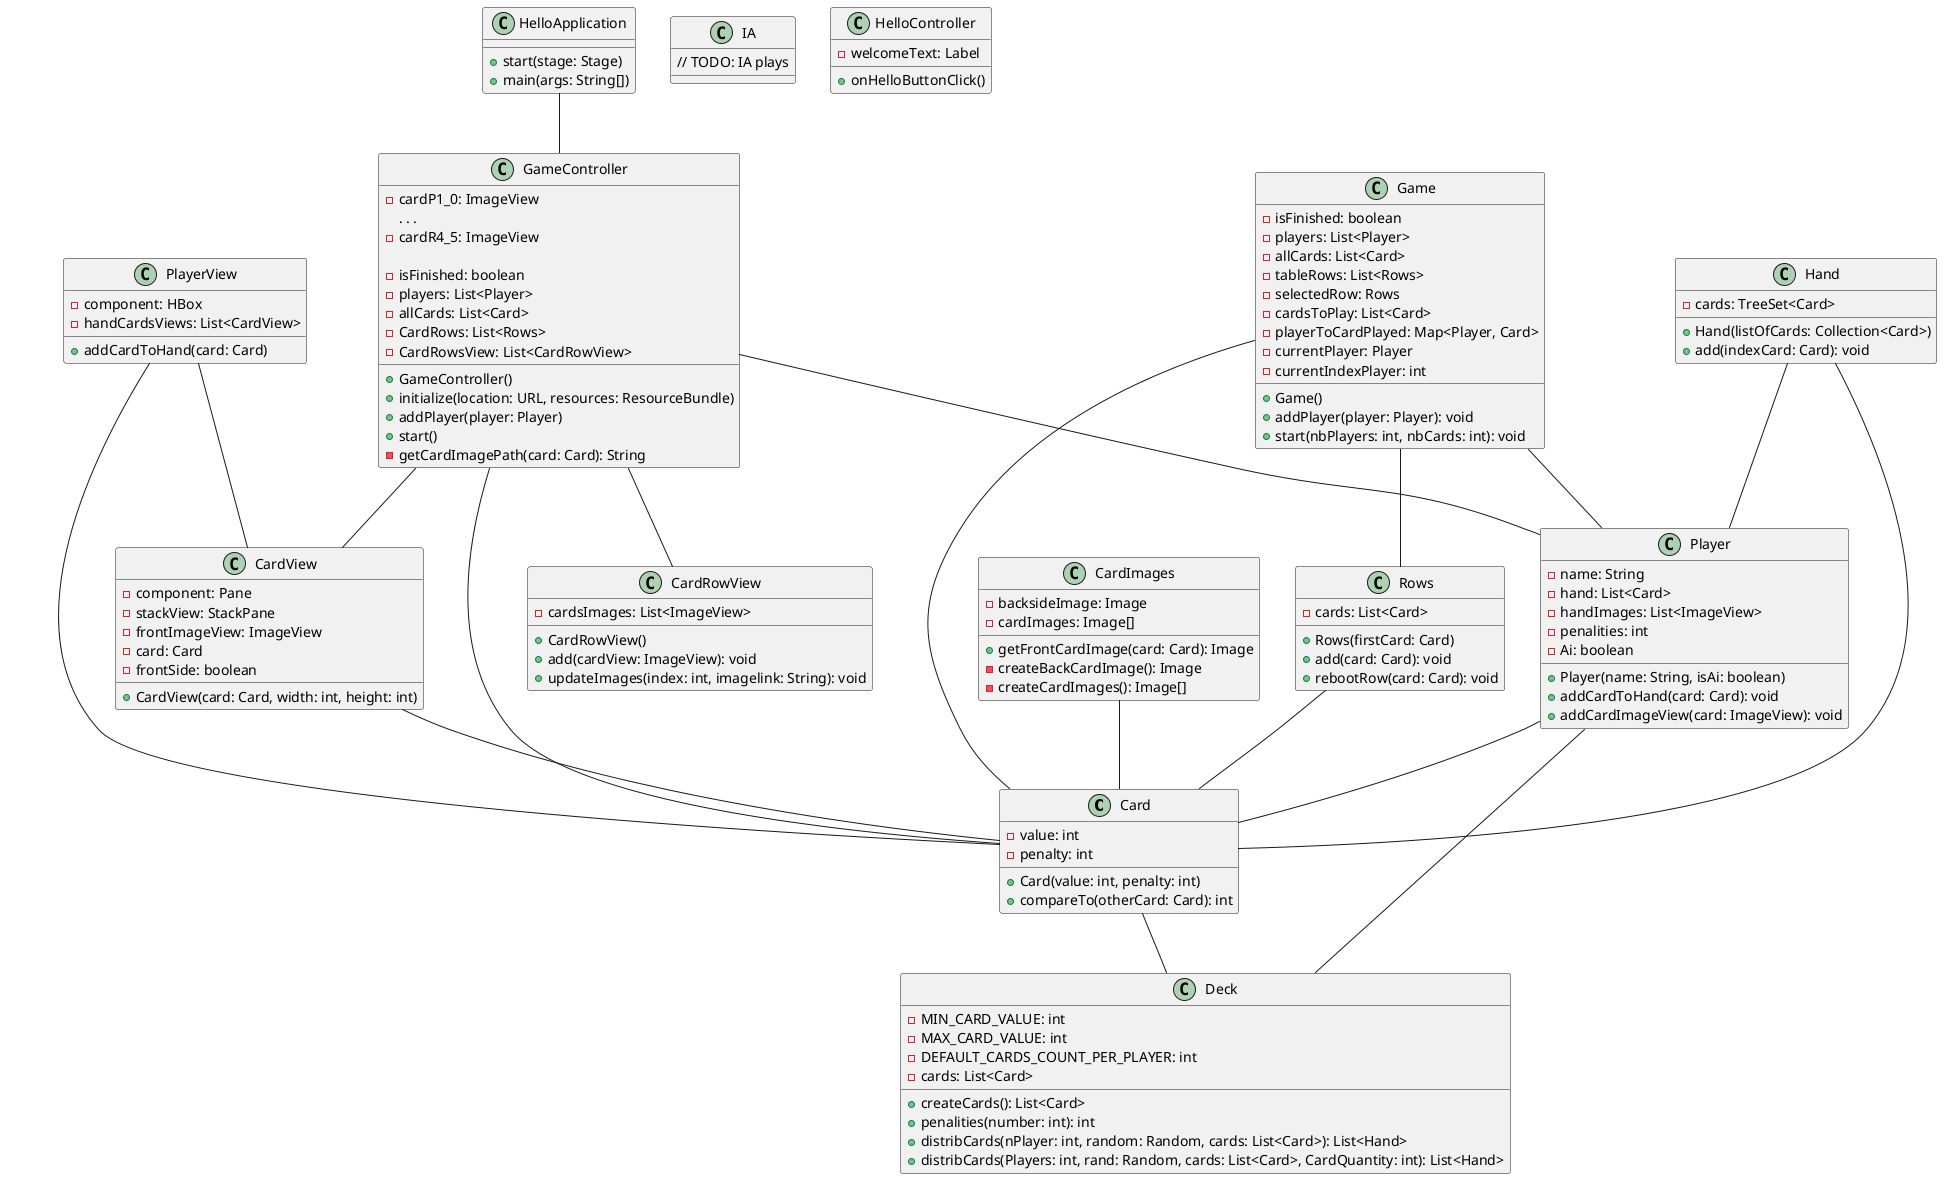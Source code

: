 @startuml
'https://plantuml.com/sequence-diagram

class Card {
  - value: int
  - penalty: int
  + Card(value: int, penalty: int)
  + compareTo(otherCard: Card): int
}
class Deck {
  - MIN_CARD_VALUE: int
  - MAX_CARD_VALUE: int
  - DEFAULT_CARDS_COUNT_PER_PLAYER: int
  - cards: List<Card>
  + createCards(): List<Card>
  + penalities(number: int): int
  + distribCards(nPlayer: int, random: Random, cards: List<Card>): List<Hand>
  + distribCards(Players: int, rand: Random, cards: List<Card>, CardQuantity: int): List<Hand>
}
class Hand {
    -cards: TreeSet<Card>

    +Hand(listOfCards: Collection<Card>)
    +add(indexCard: Card): void
}
class Rows {
    -cards: List<Card>

    +Rows(firstCard: Card)
    +add(card: Card): void
    +rebootRow(card: Card): void
}
class Game {
    -isFinished: boolean
    -players: List<Player>
    -allCards: List<Card>
    -tableRows: List<Rows>
    -selectedRow: Rows
    -cardsToPlay: List<Card>
    -playerToCardPlayed: Map<Player, Card>
    -currentPlayer: Player
    -currentIndexPlayer: int

    +Game()
    +addPlayer(player: Player): void
    +start(nbPlayers: int, nbCards: int): void
}
class IA {
    // TODO: IA plays
}
class Player {
    -name: String
    -hand: List<Card>
    -handImages: List<ImageView>
    -penalities: int
    -Ai: boolean

    +Player(name: String, isAi: boolean)
    +addCardToHand(card: Card): void
    +addCardImageView(card: ImageView): void
}
class CardImages {
    -backsideImage: Image
    -cardImages: Image[]

    +getFrontCardImage(card: Card): Image
    -createBackCardImage(): Image
    -createCardImages(): Image[]
}
class CardRowView {
    -cardsImages: List<ImageView>

    +CardRowView()
    +add(cardView: ImageView): void
    +updateImages(index: int, imagelink: String): void
}
class CardView {
    -component: Pane
    -stackView: StackPane
    -frontImageView: ImageView
    -card: Card
    -frontSide: boolean

    +CardView(card: Card, width: int, height: int)
}
class GameController {
    -cardP1_0: ImageView
    . . .
    -cardR4_5: ImageView

    -isFinished: boolean
    -players: List<Player>
    -allCards: List<Card>
    -CardRows: List<Rows>
    -CardRowsView: List<CardRowView>

    +GameController()
    +initialize(location: URL, resources: ResourceBundle)
    +addPlayer(player: Player)
    +start()
    -getCardImagePath(card: Card): String
}
class HelloController {
    -welcomeText: Label

    +onHelloButtonClick()
}
class PlayerView {
    -component: HBox
    -handCardsViews: List<CardView>

    +addCardToHand(card: Card)
}
class HelloApplication {
    +start(stage: Stage)
    +main(args: String[])
}

Card -- Deck
Player -- Deck
Player -- Card
PlayerView -- CardView
PlayerView -- Card
Rows -- Card
Hand -- Card
Hand -- Player
Game -- Player
Game -- Rows
Game -- Card
GameController -- Card
GameController -- CardView
GameController -- Player
GameController -- CardRowView
CardImages -- Card
CardView -- Card
HelloApplication -- GameController

@enduml